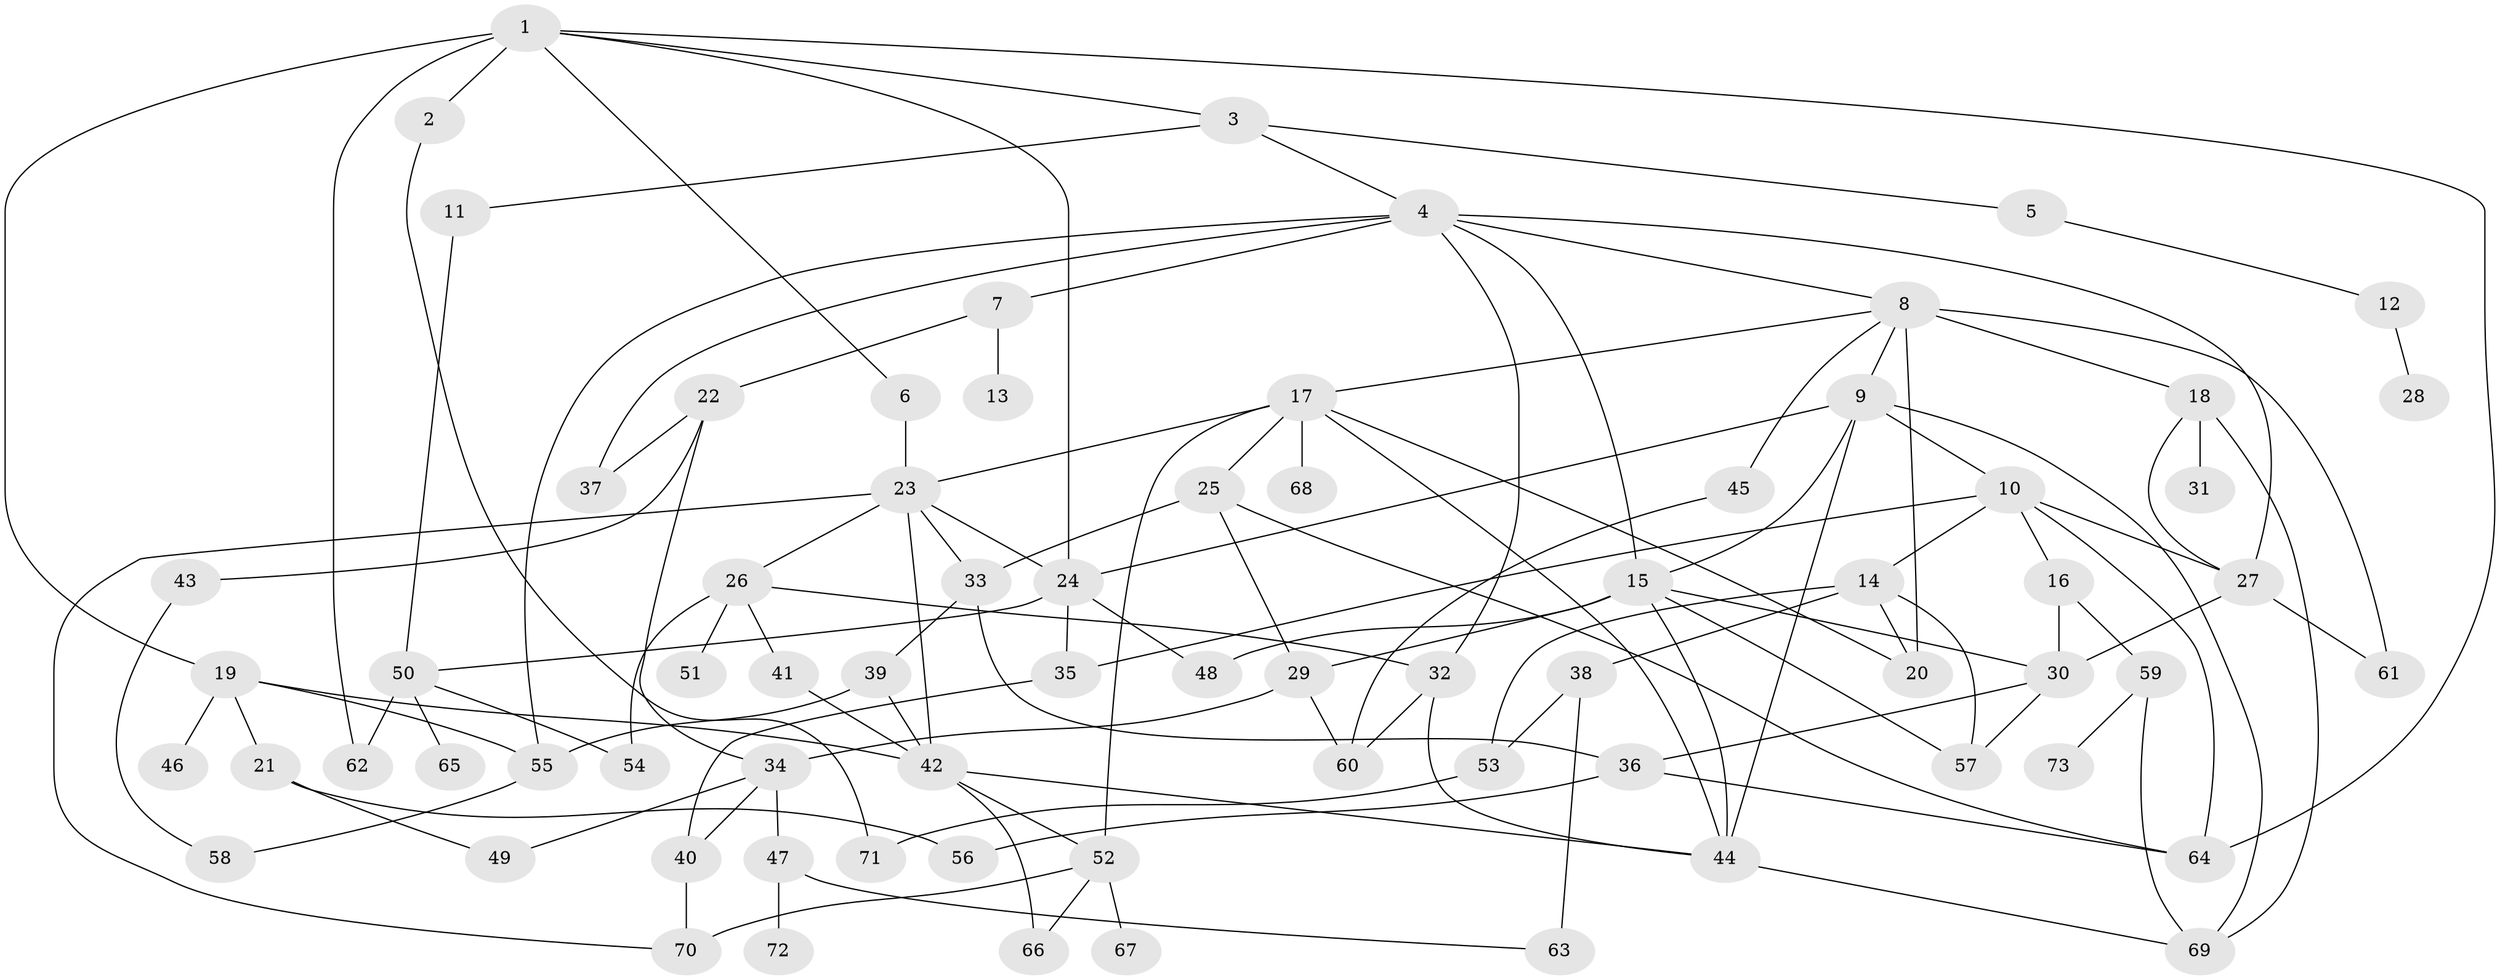 // original degree distribution, {8: 0.013793103448275862, 3: 0.22758620689655173, 4: 0.12413793103448276, 9: 0.006896551724137931, 5: 0.06896551724137931, 7: 0.006896551724137931, 2: 0.2896551724137931, 6: 0.034482758620689655, 1: 0.22758620689655173}
// Generated by graph-tools (version 1.1) at 2025/34/03/09/25 02:34:16]
// undirected, 73 vertices, 124 edges
graph export_dot {
graph [start="1"]
  node [color=gray90,style=filled];
  1;
  2;
  3;
  4;
  5;
  6;
  7;
  8;
  9;
  10;
  11;
  12;
  13;
  14;
  15;
  16;
  17;
  18;
  19;
  20;
  21;
  22;
  23;
  24;
  25;
  26;
  27;
  28;
  29;
  30;
  31;
  32;
  33;
  34;
  35;
  36;
  37;
  38;
  39;
  40;
  41;
  42;
  43;
  44;
  45;
  46;
  47;
  48;
  49;
  50;
  51;
  52;
  53;
  54;
  55;
  56;
  57;
  58;
  59;
  60;
  61;
  62;
  63;
  64;
  65;
  66;
  67;
  68;
  69;
  70;
  71;
  72;
  73;
  1 -- 2 [weight=1.0];
  1 -- 3 [weight=1.0];
  1 -- 6 [weight=1.0];
  1 -- 19 [weight=1.0];
  1 -- 24 [weight=1.0];
  1 -- 62 [weight=1.0];
  1 -- 64 [weight=1.0];
  2 -- 71 [weight=1.0];
  3 -- 4 [weight=1.0];
  3 -- 5 [weight=1.0];
  3 -- 11 [weight=1.0];
  4 -- 7 [weight=1.0];
  4 -- 8 [weight=1.0];
  4 -- 15 [weight=1.0];
  4 -- 27 [weight=1.0];
  4 -- 32 [weight=1.0];
  4 -- 37 [weight=1.0];
  4 -- 55 [weight=1.0];
  5 -- 12 [weight=1.0];
  6 -- 23 [weight=2.0];
  7 -- 13 [weight=1.0];
  7 -- 22 [weight=1.0];
  8 -- 9 [weight=1.0];
  8 -- 17 [weight=1.0];
  8 -- 18 [weight=2.0];
  8 -- 20 [weight=1.0];
  8 -- 45 [weight=1.0];
  8 -- 61 [weight=1.0];
  9 -- 10 [weight=1.0];
  9 -- 15 [weight=1.0];
  9 -- 24 [weight=1.0];
  9 -- 44 [weight=1.0];
  9 -- 69 [weight=1.0];
  10 -- 14 [weight=1.0];
  10 -- 16 [weight=1.0];
  10 -- 27 [weight=1.0];
  10 -- 35 [weight=1.0];
  10 -- 64 [weight=1.0];
  11 -- 50 [weight=1.0];
  12 -- 28 [weight=1.0];
  14 -- 20 [weight=1.0];
  14 -- 38 [weight=1.0];
  14 -- 53 [weight=1.0];
  14 -- 57 [weight=1.0];
  15 -- 29 [weight=1.0];
  15 -- 30 [weight=1.0];
  15 -- 44 [weight=1.0];
  15 -- 48 [weight=1.0];
  15 -- 57 [weight=1.0];
  16 -- 30 [weight=1.0];
  16 -- 59 [weight=1.0];
  17 -- 20 [weight=1.0];
  17 -- 23 [weight=1.0];
  17 -- 25 [weight=1.0];
  17 -- 44 [weight=1.0];
  17 -- 52 [weight=1.0];
  17 -- 68 [weight=1.0];
  18 -- 27 [weight=1.0];
  18 -- 31 [weight=3.0];
  18 -- 69 [weight=1.0];
  19 -- 21 [weight=1.0];
  19 -- 42 [weight=1.0];
  19 -- 46 [weight=2.0];
  19 -- 55 [weight=1.0];
  21 -- 49 [weight=1.0];
  21 -- 56 [weight=1.0];
  22 -- 34 [weight=1.0];
  22 -- 37 [weight=1.0];
  22 -- 43 [weight=1.0];
  23 -- 24 [weight=1.0];
  23 -- 26 [weight=1.0];
  23 -- 33 [weight=1.0];
  23 -- 42 [weight=1.0];
  23 -- 70 [weight=1.0];
  24 -- 35 [weight=1.0];
  24 -- 48 [weight=1.0];
  24 -- 50 [weight=1.0];
  25 -- 29 [weight=1.0];
  25 -- 33 [weight=3.0];
  25 -- 64 [weight=1.0];
  26 -- 32 [weight=1.0];
  26 -- 41 [weight=1.0];
  26 -- 51 [weight=2.0];
  26 -- 54 [weight=1.0];
  27 -- 30 [weight=1.0];
  27 -- 61 [weight=1.0];
  29 -- 34 [weight=1.0];
  29 -- 60 [weight=1.0];
  30 -- 36 [weight=1.0];
  30 -- 57 [weight=1.0];
  32 -- 44 [weight=1.0];
  32 -- 60 [weight=1.0];
  33 -- 36 [weight=1.0];
  33 -- 39 [weight=1.0];
  34 -- 40 [weight=1.0];
  34 -- 47 [weight=1.0];
  34 -- 49 [weight=1.0];
  35 -- 40 [weight=1.0];
  36 -- 56 [weight=1.0];
  36 -- 64 [weight=1.0];
  38 -- 53 [weight=1.0];
  38 -- 63 [weight=2.0];
  39 -- 42 [weight=1.0];
  39 -- 55 [weight=1.0];
  40 -- 70 [weight=1.0];
  41 -- 42 [weight=2.0];
  42 -- 44 [weight=1.0];
  42 -- 52 [weight=1.0];
  42 -- 66 [weight=1.0];
  43 -- 58 [weight=1.0];
  44 -- 69 [weight=1.0];
  45 -- 60 [weight=1.0];
  47 -- 63 [weight=1.0];
  47 -- 72 [weight=1.0];
  50 -- 54 [weight=1.0];
  50 -- 62 [weight=1.0];
  50 -- 65 [weight=1.0];
  52 -- 66 [weight=1.0];
  52 -- 67 [weight=1.0];
  52 -- 70 [weight=1.0];
  53 -- 71 [weight=1.0];
  55 -- 58 [weight=1.0];
  59 -- 69 [weight=1.0];
  59 -- 73 [weight=1.0];
}
